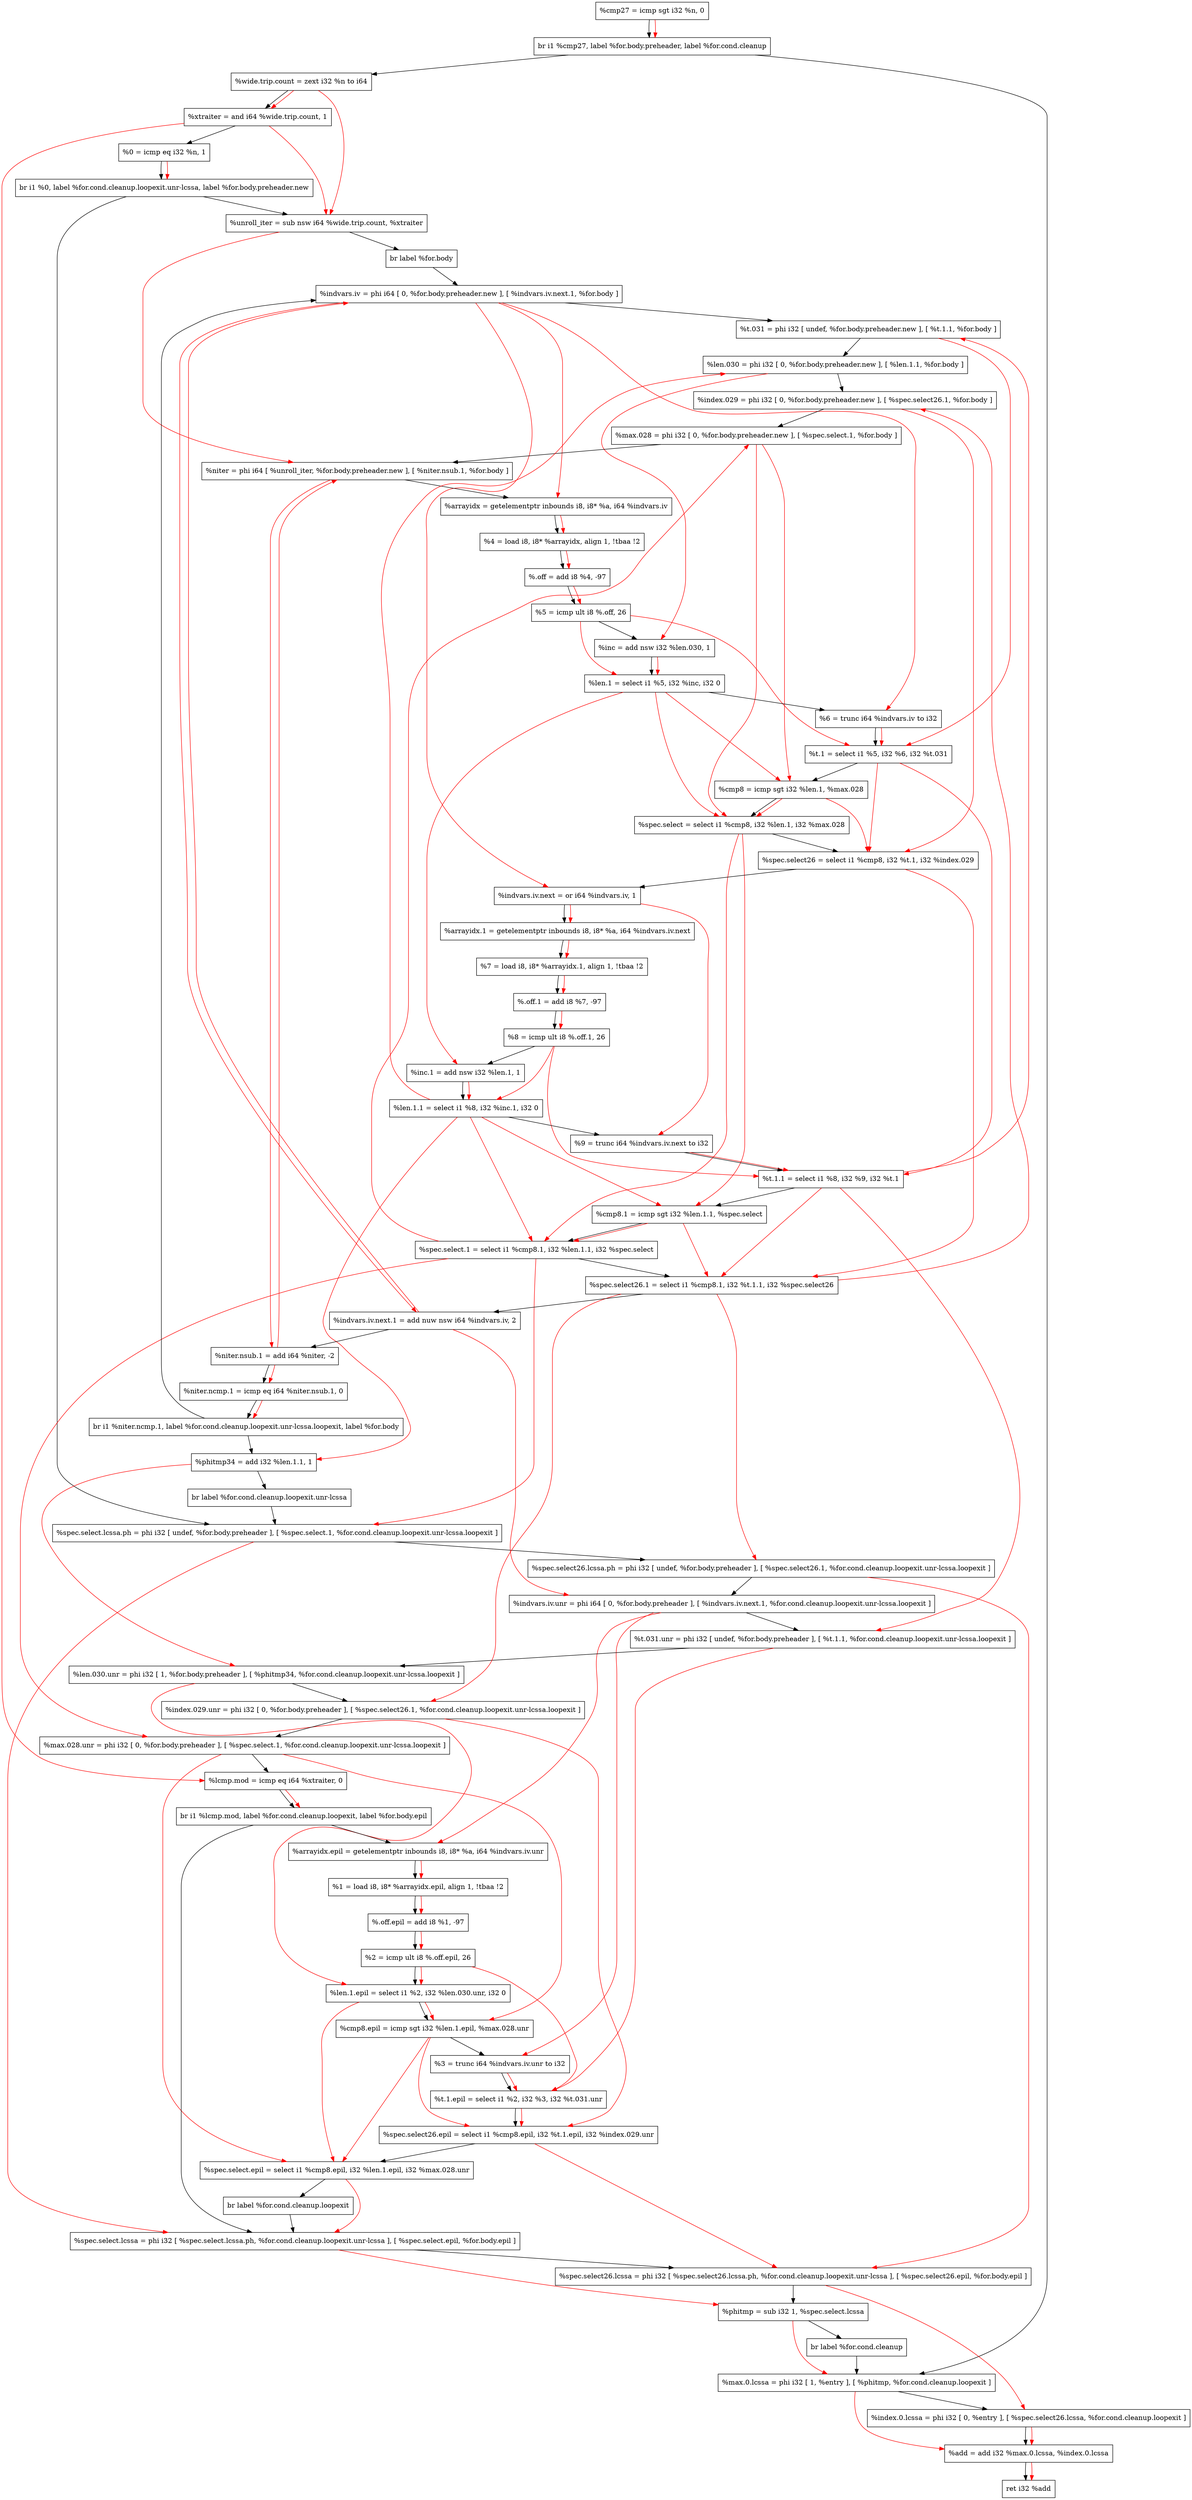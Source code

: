digraph "CDFG for'func' function" {
	Node0x56457d9f9bc0[shape=record, label="  %cmp27 = icmp sgt i32 %n, 0"];
	Node0x56457d982c98[shape=record, label="  br i1 %cmp27, label %for.body.preheader, label %for.cond.cleanup"];
	Node0x56457d9f9508[shape=record, label="  %wide.trip.count = zext i32 %n to i64"];
	Node0x56457d9f9e60[shape=record, label="  %xtraiter = and i64 %wide.trip.count, 1"];
	Node0x56457d9f9f30[shape=record, label="  %0 = icmp eq i32 %n, 1"];
	Node0x56457d982db8[shape=record, label="  br i1 %0, label %for.cond.cleanup.loopexit.unr-lcssa, label %for.body.preheader.new"];
	Node0x56457d9fa1f0[shape=record, label="  %unroll_iter = sub nsw i64 %wide.trip.count, %xtraiter"];
	Node0x56457d9fa2c8[shape=record, label="  br label %for.body"];
	Node0x56457d9fa660[shape=record, label="  %phitmp34 = add i32 %len.1.1, 1"];
	Node0x56457d9fa748[shape=record, label="  br label %for.cond.cleanup.loopexit.unr-lcssa"];
	Node0x56457d9fabf8[shape=record, label="  %spec.select.lcssa.ph = phi i32 [ undef, %for.body.preheader ], [ %spec.select.1, %for.cond.cleanup.loopexit.unr-lcssa.loopexit ]"];
	Node0x56457d9fad88[shape=record, label="  %spec.select26.lcssa.ph = phi i32 [ undef, %for.body.preheader ], [ %spec.select26.1, %for.cond.cleanup.loopexit.unr-lcssa.loopexit ]"];
	Node0x56457d9faf98[shape=record, label="  %indvars.iv.unr = phi i64 [ 0, %for.body.preheader ], [ %indvars.iv.next.1, %for.cond.cleanup.loopexit.unr-lcssa.loopexit ]"];
	Node0x56457d9fb118[shape=record, label="  %t.031.unr = phi i32 [ undef, %for.body.preheader ], [ %t.1.1, %for.cond.cleanup.loopexit.unr-lcssa.loopexit ]"];
	Node0x56457d9fb218[shape=record, label="  %len.030.unr = phi i32 [ 1, %for.body.preheader ], [ %phitmp34, %for.cond.cleanup.loopexit.unr-lcssa.loopexit ]"];
	Node0x56457d9fb2e8[shape=record, label="  %index.029.unr = phi i32 [ 0, %for.body.preheader ], [ %spec.select26.1, %for.cond.cleanup.loopexit.unr-lcssa.loopexit ]"];
	Node0x56457d9fb3b8[shape=record, label="  %max.028.unr = phi i32 [ 0, %for.body.preheader ], [ %spec.select.1, %for.cond.cleanup.loopexit.unr-lcssa.loopexit ]"];
	Node0x56457d9fb480[shape=record, label="  %lcmp.mod = icmp eq i64 %xtraiter, 0"];
	Node0x56457d98e228[shape=record, label="  br i1 %lcmp.mod, label %for.cond.cleanup.loopexit, label %for.body.epil"];
	Node0x56457d9fb6b0[shape=record, label="  %arrayidx.epil = getelementptr inbounds i8, i8* %a, i64 %indvars.iv.unr"];
	Node0x56457d9fb638[shape=record, label="  %1 = load i8, i8* %arrayidx.epil, align 1, !tbaa !2"];
	Node0x56457d9fc8e0[shape=record, label="  %.off.epil = add i8 %1, -97"];
	Node0x56457d9fc9b0[shape=record, label="  %2 = icmp ult i8 %.off.epil, 26"];
	Node0x56457d98e468[shape=record, label="  %len.1.epil = select i1 %2, i32 %len.030.unr, i32 0"];
	Node0x56457d9fca80[shape=record, label="  %cmp8.epil = icmp sgt i32 %len.1.epil, %max.028.unr"];
	Node0x56457d9fcb08[shape=record, label="  %3 = trunc i64 %indvars.iv.unr to i32"];
	Node0x56457d98e588[shape=record, label="  %t.1.epil = select i1 %2, i32 %3, i32 %t.031.unr"];
	Node0x56457d9fcbf8[shape=record, label="  %spec.select26.epil = select i1 %cmp8.epil, i32 %t.1.epil, i32 %index.029.unr"];
	Node0x56457d9fccb8[shape=record, label="  %spec.select.epil = select i1 %cmp8.epil, i32 %len.1.epil, i32 %max.028.unr"];
	Node0x56457d9fcda8[shape=record, label="  br label %for.cond.cleanup.loopexit"];
	Node0x56457d9fcdf8[shape=record, label="  %spec.select.lcssa = phi i32 [ %spec.select.lcssa.ph, %for.cond.cleanup.loopexit.unr-lcssa ], [ %spec.select.epil, %for.body.epil ]"];
	Node0x56457d9fcec8[shape=record, label="  %spec.select26.lcssa = phi i32 [ %spec.select26.lcssa.ph, %for.cond.cleanup.loopexit.unr-lcssa ], [ %spec.select26.epil, %for.body.epil ]"];
	Node0x56457d9fcfc0[shape=record, label="  %phitmp = sub i32 1, %spec.select.lcssa"];
	Node0x56457d9fb558[shape=record, label="  br label %for.cond.cleanup"];
	Node0x56457d9fd008[shape=record, label="  %max.0.lcssa = phi i32 [ 1, %entry ], [ %phitmp, %for.cond.cleanup.loopexit ]"];
	Node0x56457d9fd0a8[shape=record, label="  %index.0.lcssa = phi i32 [ 0, %entry ], [ %spec.select26.lcssa, %for.cond.cleanup.loopexit ]"];
	Node0x56457d9fd170[shape=record, label="  %add = add i32 %max.0.lcssa, %index.0.lcssa"];
	Node0x56457d9f9d68[shape=record, label="  ret i32 %add"];
	Node0x56457d9fd1b8[shape=record, label="  %indvars.iv = phi i64 [ 0, %for.body.preheader.new ], [ %indvars.iv.next.1, %for.body ]"];
	Node0x56457d9fd288[shape=record, label="  %t.031 = phi i32 [ undef, %for.body.preheader.new ], [ %t.1.1, %for.body ]"];
	Node0x56457d9fd328[shape=record, label="  %len.030 = phi i32 [ 0, %for.body.preheader.new ], [ %len.1.1, %for.body ]"];
	Node0x56457d9fd3e8[shape=record, label="  %index.029 = phi i32 [ 0, %for.body.preheader.new ], [ %spec.select26.1, %for.body ]"];
	Node0x56457d9fdcc8[shape=record, label="  %max.028 = phi i32 [ 0, %for.body.preheader.new ], [ %spec.select.1, %for.body ]"];
	Node0x56457d9fdd88[shape=record, label="  %niter = phi i64 [ %unroll_iter, %for.body.preheader.new ], [ %niter.nsub.1, %for.body ]"];
	Node0x56457d9fde70[shape=record, label="  %arrayidx = getelementptr inbounds i8, i8* %a, i64 %indvars.iv"];
	Node0x56457d9fdf08[shape=record, label="  %4 = load i8, i8* %arrayidx, align 1, !tbaa !2"];
	Node0x56457d9fe5e0[shape=record, label="  %.off = add i8 %4, -97"];
	Node0x56457d9fe670[shape=record, label="  %5 = icmp ult i8 %.off, 26"];
	Node0x56457d9fe6e0[shape=record, label="  %inc = add nsw i32 %len.030, 1"];
	Node0x56457d9fe788[shape=record, label="  %len.1 = select i1 %5, i32 %inc, i32 0"];
	Node0x56457d9fe808[shape=record, label="  %6 = trunc i64 %indvars.iv to i32"];
	Node0x56457d9fe898[shape=record, label="  %t.1 = select i1 %5, i32 %6, i32 %t.031"];
	Node0x56457d9fe930[shape=record, label="  %cmp8 = icmp sgt i32 %len.1, %max.028"];
	Node0x56457d9feff8[shape=record, label="  %spec.select = select i1 %cmp8, i32 %len.1, i32 %max.028"];
	Node0x56457d9ff088[shape=record, label="  %spec.select26 = select i1 %cmp8, i32 %t.1, i32 %index.029"];
	Node0x56457d9ff130[shape=record, label="  %indvars.iv.next = or i64 %indvars.iv, 1"];
	Node0x56457d9ff200[shape=record, label="  %arrayidx.1 = getelementptr inbounds i8, i8* %a, i64 %indvars.iv.next"];
	Node0x56457d9ff268[shape=record, label="  %7 = load i8, i8* %arrayidx.1, align 1, !tbaa !2"];
	Node0x56457d9ff2e0[shape=record, label="  %.off.1 = add i8 %7, -97"];
	Node0x56457d9ff370[shape=record, label="  %8 = icmp ult i8 %.off.1, 26"];
	Node0x56457d9ff470[shape=record, label="  %inc.1 = add nsw i32 %len.1, 1"];
	Node0x56457d9ff518[shape=record, label="  %len.1.1 = select i1 %8, i32 %inc.1, i32 0"];
	Node0x56457d9fa5a8[shape=record, label="  %9 = trunc i64 %indvars.iv.next to i32"];
	Node0x56457d9ff5a8[shape=record, label="  %t.1.1 = select i1 %8, i32 %9, i32 %t.1"];
	Node0x56457d9ff620[shape=record, label="  %cmp8.1 = icmp sgt i32 %len.1.1, %spec.select"];
	Node0x56457d9ff6c8[shape=record, label="  %spec.select.1 = select i1 %cmp8.1, i32 %len.1.1, i32 %spec.select"];
	Node0x56457d9ff758[shape=record, label="  %spec.select26.1 = select i1 %cmp8.1, i32 %t.1.1, i32 %spec.select26"];
	Node0x56457d9ff7d0[shape=record, label="  %indvars.iv.next.1 = add nuw nsw i64 %indvars.iv, 2"];
	Node0x56457d9ff840[shape=record, label="  %niter.nsub.1 = add i64 %niter, -2"];
	Node0x56457d9ff8b0[shape=record, label="  %niter.ncmp.1 = icmp eq i64 %niter.nsub.1, 0"];
	Node0x56457d9ff9b8[shape=record, label="  br i1 %niter.ncmp.1, label %for.cond.cleanup.loopexit.unr-lcssa.loopexit, label %for.body"];
	Node0x56457d9f9bc0 -> Node0x56457d982c98
	Node0x56457d982c98 -> Node0x56457d9f9508
	Node0x56457d982c98 -> Node0x56457d9fd008
	Node0x56457d9f9508 -> Node0x56457d9f9e60
	Node0x56457d9f9e60 -> Node0x56457d9f9f30
	Node0x56457d9f9f30 -> Node0x56457d982db8
	Node0x56457d982db8 -> Node0x56457d9fabf8
	Node0x56457d982db8 -> Node0x56457d9fa1f0
	Node0x56457d9fa1f0 -> Node0x56457d9fa2c8
	Node0x56457d9fa2c8 -> Node0x56457d9fd1b8
	Node0x56457d9fa660 -> Node0x56457d9fa748
	Node0x56457d9fa748 -> Node0x56457d9fabf8
	Node0x56457d9fabf8 -> Node0x56457d9fad88
	Node0x56457d9fad88 -> Node0x56457d9faf98
	Node0x56457d9faf98 -> Node0x56457d9fb118
	Node0x56457d9fb118 -> Node0x56457d9fb218
	Node0x56457d9fb218 -> Node0x56457d9fb2e8
	Node0x56457d9fb2e8 -> Node0x56457d9fb3b8
	Node0x56457d9fb3b8 -> Node0x56457d9fb480
	Node0x56457d9fb480 -> Node0x56457d98e228
	Node0x56457d98e228 -> Node0x56457d9fcdf8
	Node0x56457d98e228 -> Node0x56457d9fb6b0
	Node0x56457d9fb6b0 -> Node0x56457d9fb638
	Node0x56457d9fb638 -> Node0x56457d9fc8e0
	Node0x56457d9fc8e0 -> Node0x56457d9fc9b0
	Node0x56457d9fc9b0 -> Node0x56457d98e468
	Node0x56457d98e468 -> Node0x56457d9fca80
	Node0x56457d9fca80 -> Node0x56457d9fcb08
	Node0x56457d9fcb08 -> Node0x56457d98e588
	Node0x56457d98e588 -> Node0x56457d9fcbf8
	Node0x56457d9fcbf8 -> Node0x56457d9fccb8
	Node0x56457d9fccb8 -> Node0x56457d9fcda8
	Node0x56457d9fcda8 -> Node0x56457d9fcdf8
	Node0x56457d9fcdf8 -> Node0x56457d9fcec8
	Node0x56457d9fcec8 -> Node0x56457d9fcfc0
	Node0x56457d9fcfc0 -> Node0x56457d9fb558
	Node0x56457d9fb558 -> Node0x56457d9fd008
	Node0x56457d9fd008 -> Node0x56457d9fd0a8
	Node0x56457d9fd0a8 -> Node0x56457d9fd170
	Node0x56457d9fd170 -> Node0x56457d9f9d68
	Node0x56457d9fd1b8 -> Node0x56457d9fd288
	Node0x56457d9fd288 -> Node0x56457d9fd328
	Node0x56457d9fd328 -> Node0x56457d9fd3e8
	Node0x56457d9fd3e8 -> Node0x56457d9fdcc8
	Node0x56457d9fdcc8 -> Node0x56457d9fdd88
	Node0x56457d9fdd88 -> Node0x56457d9fde70
	Node0x56457d9fde70 -> Node0x56457d9fdf08
	Node0x56457d9fdf08 -> Node0x56457d9fe5e0
	Node0x56457d9fe5e0 -> Node0x56457d9fe670
	Node0x56457d9fe670 -> Node0x56457d9fe6e0
	Node0x56457d9fe6e0 -> Node0x56457d9fe788
	Node0x56457d9fe788 -> Node0x56457d9fe808
	Node0x56457d9fe808 -> Node0x56457d9fe898
	Node0x56457d9fe898 -> Node0x56457d9fe930
	Node0x56457d9fe930 -> Node0x56457d9feff8
	Node0x56457d9feff8 -> Node0x56457d9ff088
	Node0x56457d9ff088 -> Node0x56457d9ff130
	Node0x56457d9ff130 -> Node0x56457d9ff200
	Node0x56457d9ff200 -> Node0x56457d9ff268
	Node0x56457d9ff268 -> Node0x56457d9ff2e0
	Node0x56457d9ff2e0 -> Node0x56457d9ff370
	Node0x56457d9ff370 -> Node0x56457d9ff470
	Node0x56457d9ff470 -> Node0x56457d9ff518
	Node0x56457d9ff518 -> Node0x56457d9fa5a8
	Node0x56457d9fa5a8 -> Node0x56457d9ff5a8
	Node0x56457d9ff5a8 -> Node0x56457d9ff620
	Node0x56457d9ff620 -> Node0x56457d9ff6c8
	Node0x56457d9ff6c8 -> Node0x56457d9ff758
	Node0x56457d9ff758 -> Node0x56457d9ff7d0
	Node0x56457d9ff7d0 -> Node0x56457d9ff840
	Node0x56457d9ff840 -> Node0x56457d9ff8b0
	Node0x56457d9ff8b0 -> Node0x56457d9ff9b8
	Node0x56457d9ff9b8 -> Node0x56457d9fa660
	Node0x56457d9ff9b8 -> Node0x56457d9fd1b8
edge [color=red]
	Node0x56457d9f9bc0 -> Node0x56457d982c98
	Node0x56457d9f9508 -> Node0x56457d9f9e60
	Node0x56457d9f9f30 -> Node0x56457d982db8
	Node0x56457d9f9508 -> Node0x56457d9fa1f0
	Node0x56457d9f9e60 -> Node0x56457d9fa1f0
	Node0x56457d9ff518 -> Node0x56457d9fa660
	Node0x56457d9ff6c8 -> Node0x56457d9fabf8
	Node0x56457d9ff758 -> Node0x56457d9fad88
	Node0x56457d9ff7d0 -> Node0x56457d9faf98
	Node0x56457d9ff5a8 -> Node0x56457d9fb118
	Node0x56457d9fa660 -> Node0x56457d9fb218
	Node0x56457d9ff758 -> Node0x56457d9fb2e8
	Node0x56457d9ff6c8 -> Node0x56457d9fb3b8
	Node0x56457d9f9e60 -> Node0x56457d9fb480
	Node0x56457d9fb480 -> Node0x56457d98e228
	Node0x56457d9faf98 -> Node0x56457d9fb6b0
	Node0x56457d9fb6b0 -> Node0x56457d9fb638
	Node0x56457d9fb638 -> Node0x56457d9fc8e0
	Node0x56457d9fc8e0 -> Node0x56457d9fc9b0
	Node0x56457d9fc9b0 -> Node0x56457d98e468
	Node0x56457d9fb218 -> Node0x56457d98e468
	Node0x56457d98e468 -> Node0x56457d9fca80
	Node0x56457d9fb3b8 -> Node0x56457d9fca80
	Node0x56457d9faf98 -> Node0x56457d9fcb08
	Node0x56457d9fc9b0 -> Node0x56457d98e588
	Node0x56457d9fcb08 -> Node0x56457d98e588
	Node0x56457d9fb118 -> Node0x56457d98e588
	Node0x56457d9fca80 -> Node0x56457d9fcbf8
	Node0x56457d98e588 -> Node0x56457d9fcbf8
	Node0x56457d9fb2e8 -> Node0x56457d9fcbf8
	Node0x56457d9fca80 -> Node0x56457d9fccb8
	Node0x56457d98e468 -> Node0x56457d9fccb8
	Node0x56457d9fb3b8 -> Node0x56457d9fccb8
	Node0x56457d9fabf8 -> Node0x56457d9fcdf8
	Node0x56457d9fccb8 -> Node0x56457d9fcdf8
	Node0x56457d9fad88 -> Node0x56457d9fcec8
	Node0x56457d9fcbf8 -> Node0x56457d9fcec8
	Node0x56457d9fcdf8 -> Node0x56457d9fcfc0
	Node0x56457d9fcfc0 -> Node0x56457d9fd008
	Node0x56457d9fcec8 -> Node0x56457d9fd0a8
	Node0x56457d9fd008 -> Node0x56457d9fd170
	Node0x56457d9fd0a8 -> Node0x56457d9fd170
	Node0x56457d9fd170 -> Node0x56457d9f9d68
	Node0x56457d9ff7d0 -> Node0x56457d9fd1b8
	Node0x56457d9ff5a8 -> Node0x56457d9fd288
	Node0x56457d9ff518 -> Node0x56457d9fd328
	Node0x56457d9ff758 -> Node0x56457d9fd3e8
	Node0x56457d9ff6c8 -> Node0x56457d9fdcc8
	Node0x56457d9fa1f0 -> Node0x56457d9fdd88
	Node0x56457d9ff840 -> Node0x56457d9fdd88
	Node0x56457d9fd1b8 -> Node0x56457d9fde70
	Node0x56457d9fde70 -> Node0x56457d9fdf08
	Node0x56457d9fdf08 -> Node0x56457d9fe5e0
	Node0x56457d9fe5e0 -> Node0x56457d9fe670
	Node0x56457d9fd328 -> Node0x56457d9fe6e0
	Node0x56457d9fe670 -> Node0x56457d9fe788
	Node0x56457d9fe6e0 -> Node0x56457d9fe788
	Node0x56457d9fd1b8 -> Node0x56457d9fe808
	Node0x56457d9fe670 -> Node0x56457d9fe898
	Node0x56457d9fe808 -> Node0x56457d9fe898
	Node0x56457d9fd288 -> Node0x56457d9fe898
	Node0x56457d9fe788 -> Node0x56457d9fe930
	Node0x56457d9fdcc8 -> Node0x56457d9fe930
	Node0x56457d9fe930 -> Node0x56457d9feff8
	Node0x56457d9fe788 -> Node0x56457d9feff8
	Node0x56457d9fdcc8 -> Node0x56457d9feff8
	Node0x56457d9fe930 -> Node0x56457d9ff088
	Node0x56457d9fe898 -> Node0x56457d9ff088
	Node0x56457d9fd3e8 -> Node0x56457d9ff088
	Node0x56457d9fd1b8 -> Node0x56457d9ff130
	Node0x56457d9ff130 -> Node0x56457d9ff200
	Node0x56457d9ff200 -> Node0x56457d9ff268
	Node0x56457d9ff268 -> Node0x56457d9ff2e0
	Node0x56457d9ff2e0 -> Node0x56457d9ff370
	Node0x56457d9fe788 -> Node0x56457d9ff470
	Node0x56457d9ff370 -> Node0x56457d9ff518
	Node0x56457d9ff470 -> Node0x56457d9ff518
	Node0x56457d9ff130 -> Node0x56457d9fa5a8
	Node0x56457d9ff370 -> Node0x56457d9ff5a8
	Node0x56457d9fa5a8 -> Node0x56457d9ff5a8
	Node0x56457d9fe898 -> Node0x56457d9ff5a8
	Node0x56457d9ff518 -> Node0x56457d9ff620
	Node0x56457d9feff8 -> Node0x56457d9ff620
	Node0x56457d9ff620 -> Node0x56457d9ff6c8
	Node0x56457d9ff518 -> Node0x56457d9ff6c8
	Node0x56457d9feff8 -> Node0x56457d9ff6c8
	Node0x56457d9ff620 -> Node0x56457d9ff758
	Node0x56457d9ff5a8 -> Node0x56457d9ff758
	Node0x56457d9ff088 -> Node0x56457d9ff758
	Node0x56457d9fd1b8 -> Node0x56457d9ff7d0
	Node0x56457d9fdd88 -> Node0x56457d9ff840
	Node0x56457d9ff840 -> Node0x56457d9ff8b0
	Node0x56457d9ff8b0 -> Node0x56457d9ff9b8
}
